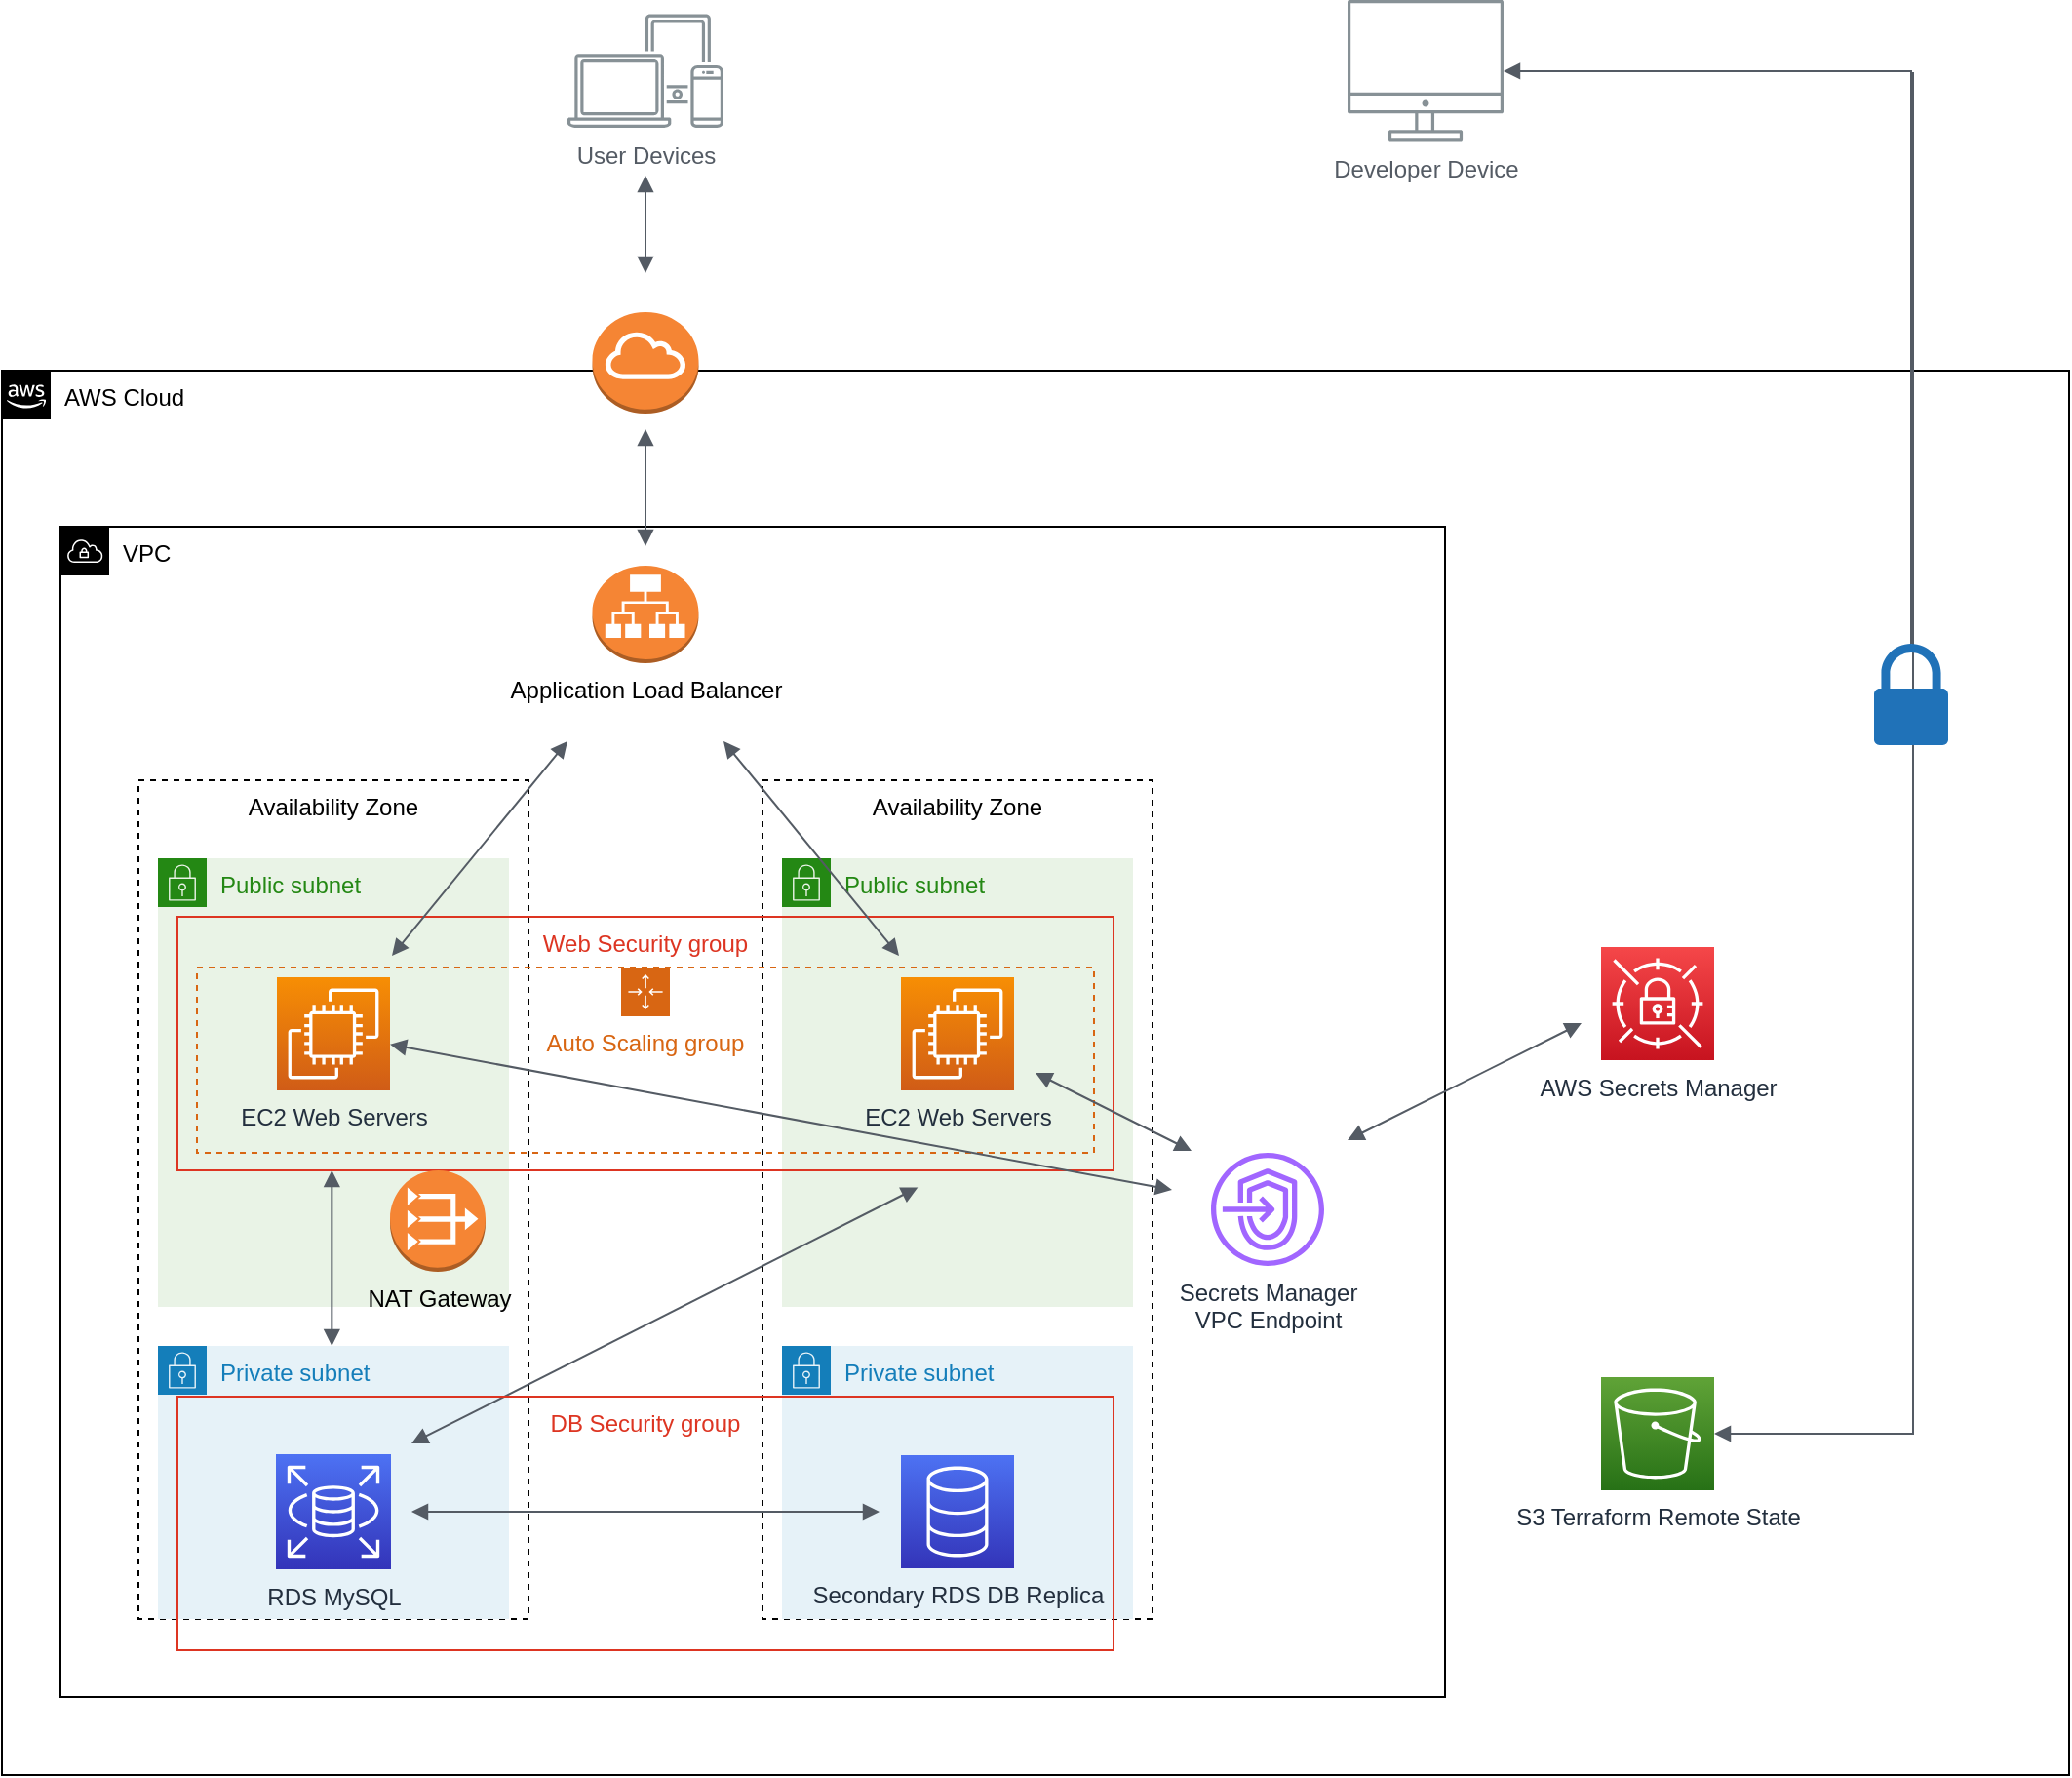 <mxfile version="15.5.7" type="device"><diagram id="Zh0LSAZfSyffYyh47Fjs" name="Page-1"><mxGraphModel dx="1577" dy="1968" grid="1" gridSize="10" guides="1" tooltips="1" connect="0" arrows="0" fold="1" page="1" pageScale="1" pageWidth="850" pageHeight="1100" background="none" math="0" shadow="0"><root><mxCell id="0"/><mxCell id="1" parent="0"/><mxCell id="pYEugkDKnQwb_IR4aepc-1" value="AWS Cloud" style="points=[[0,0],[0.25,0],[0.5,0],[0.75,0],[1,0],[1,0.25],[1,0.5],[1,0.75],[1,1],[0.75,1],[0.5,1],[0.25,1],[0,1],[0,0.75],[0,0.5],[0,0.25]];outlineConnect=0;html=1;whiteSpace=wrap;fontSize=12;fontStyle=0;shape=mxgraph.aws4.group;grIcon=mxgraph.aws4.group_aws_cloud_alt;verticalAlign=top;align=left;spacingLeft=30;dashed=0;" parent="1" vertex="1"><mxGeometry x="60" y="160" width="1060" height="720" as="geometry"/></mxCell><mxCell id="6AhZtAIR_tGNhUn-BXVs-1" value="VPC" style="points=[[0,0],[0.25,0],[0.5,0],[0.75,0],[1,0],[1,0.25],[1,0.5],[1,0.75],[1,1],[0.75,1],[0.5,1],[0.25,1],[0,1],[0,0.75],[0,0.5],[0,0.25]];outlineConnect=0;html=1;whiteSpace=wrap;fontSize=12;fontStyle=0;shape=mxgraph.aws4.group;grIcon=mxgraph.aws4.group_vpc;verticalAlign=top;align=left;spacingLeft=30;dashed=0;" parent="1" vertex="1"><mxGeometry x="90" y="240" width="710" height="600" as="geometry"/></mxCell><mxCell id="6AhZtAIR_tGNhUn-BXVs-2" value="Availability Zone" style="dashed=1;verticalAlign=top;fontStyle=0;" parent="1" vertex="1"><mxGeometry x="130" y="370" width="200" height="430" as="geometry"/></mxCell><mxCell id="6AhZtAIR_tGNhUn-BXVs-3" value="Availability Zone" style="dashed=1;verticalAlign=top;fontStyle=0;" parent="1" vertex="1"><mxGeometry x="450" y="370" width="200" height="430" as="geometry"/></mxCell><mxCell id="6AhZtAIR_tGNhUn-BXVs-4" value="Public subnet" style="points=[[0,0],[0.25,0],[0.5,0],[0.75,0],[1,0],[1,0.25],[1,0.5],[1,0.75],[1,1],[0.75,1],[0.5,1],[0.25,1],[0,1],[0,0.75],[0,0.5],[0,0.25]];outlineConnect=0;gradientColor=none;html=1;whiteSpace=wrap;fontSize=12;fontStyle=0;shape=mxgraph.aws4.group;grIcon=mxgraph.aws4.group_security_group;grStroke=0;strokeColor=#248814;fillColor=#E9F3E6;verticalAlign=top;align=left;spacingLeft=30;fontColor=#248814;dashed=0;" parent="1" vertex="1"><mxGeometry x="140" y="410" width="180" height="230" as="geometry"/></mxCell><mxCell id="6AhZtAIR_tGNhUn-BXVs-5" value="Public subnet" style="points=[[0,0],[0.25,0],[0.5,0],[0.75,0],[1,0],[1,0.25],[1,0.5],[1,0.75],[1,1],[0.75,1],[0.5,1],[0.25,1],[0,1],[0,0.75],[0,0.5],[0,0.25]];outlineConnect=0;gradientColor=none;html=1;whiteSpace=wrap;fontSize=12;fontStyle=0;shape=mxgraph.aws4.group;grIcon=mxgraph.aws4.group_security_group;grStroke=0;strokeColor=#248814;fillColor=#E9F3E6;verticalAlign=top;align=left;spacingLeft=30;fontColor=#248814;dashed=0;" parent="1" vertex="1"><mxGeometry x="460" y="410" width="180" height="230" as="geometry"/></mxCell><mxCell id="ofUnn1cIcTHnic_kG2vf-9" value="Web Security group" style="fillColor=none;strokeColor=#DD3522;verticalAlign=top;fontStyle=0;fontColor=#DD3522;" parent="1" vertex="1"><mxGeometry x="150" y="440" width="480" height="130" as="geometry"/></mxCell><mxCell id="6AhZtAIR_tGNhUn-BXVs-6" value="Private subnet" style="points=[[0,0],[0.25,0],[0.5,0],[0.75,0],[1,0],[1,0.25],[1,0.5],[1,0.75],[1,1],[0.75,1],[0.5,1],[0.25,1],[0,1],[0,0.75],[0,0.5],[0,0.25]];outlineConnect=0;gradientColor=none;html=1;whiteSpace=wrap;fontSize=12;fontStyle=0;shape=mxgraph.aws4.group;grIcon=mxgraph.aws4.group_security_group;grStroke=0;strokeColor=#147EBA;fillColor=#E6F2F8;verticalAlign=top;align=left;spacingLeft=30;fontColor=#147EBA;dashed=0;" parent="1" vertex="1"><mxGeometry x="140" y="660" width="180" height="140" as="geometry"/></mxCell><mxCell id="6AhZtAIR_tGNhUn-BXVs-10" value="Auto Scaling group" style="points=[[0,0],[0.25,0],[0.5,0],[0.75,0],[1,0],[1,0.25],[1,0.5],[1,0.75],[1,1],[0.75,1],[0.5,1],[0.25,1],[0,1],[0,0.75],[0,0.5],[0,0.25]];outlineConnect=0;gradientColor=none;html=1;whiteSpace=wrap;fontSize=12;fontStyle=0;shape=mxgraph.aws4.groupCenter;grIcon=mxgraph.aws4.group_auto_scaling_group;grStroke=1;strokeColor=#D86613;fillColor=none;verticalAlign=top;align=center;fontColor=#D86613;dashed=1;spacingTop=25;" parent="1" vertex="1"><mxGeometry x="160" y="466" width="460" height="95" as="geometry"/></mxCell><mxCell id="6AhZtAIR_tGNhUn-BXVs-7" value="Private subnet" style="points=[[0,0],[0.25,0],[0.5,0],[0.75,0],[1,0],[1,0.25],[1,0.5],[1,0.75],[1,1],[0.75,1],[0.5,1],[0.25,1],[0,1],[0,0.75],[0,0.5],[0,0.25]];outlineConnect=0;gradientColor=none;html=1;whiteSpace=wrap;fontSize=12;fontStyle=0;shape=mxgraph.aws4.group;grIcon=mxgraph.aws4.group_security_group;grStroke=0;strokeColor=#147EBA;fillColor=#E6F2F8;verticalAlign=top;align=left;spacingLeft=30;fontColor=#147EBA;dashed=0;" parent="1" vertex="1"><mxGeometry x="460" y="660" width="180" height="140" as="geometry"/></mxCell><mxCell id="6AhZtAIR_tGNhUn-BXVs-12" value="EC2 Web Servers" style="sketch=0;points=[[0,0,0],[0.25,0,0],[0.5,0,0],[0.75,0,0],[1,0,0],[0,1,0],[0.25,1,0],[0.5,1,0],[0.75,1,0],[1,1,0],[0,0.25,0],[0,0.5,0],[0,0.75,0],[1,0.25,0],[1,0.5,0],[1,0.75,0]];outlineConnect=0;fontColor=#232F3E;gradientColor=#F78E04;gradientDirection=north;fillColor=#D05C17;strokeColor=#ffffff;dashed=0;verticalLabelPosition=bottom;verticalAlign=top;align=center;html=1;fontSize=12;fontStyle=0;aspect=fixed;shape=mxgraph.aws4.resourceIcon;resIcon=mxgraph.aws4.ec2;" parent="1" vertex="1"><mxGeometry x="201" y="471" width="58" height="58" as="geometry"/></mxCell><mxCell id="6AhZtAIR_tGNhUn-BXVs-14" value="AWS Secrets Manager" style="sketch=0;points=[[0,0,0],[0.25,0,0],[0.5,0,0],[0.75,0,0],[1,0,0],[0,1,0],[0.25,1,0],[0.5,1,0],[0.75,1,0],[1,1,0],[0,0.25,0],[0,0.5,0],[0,0.75,0],[1,0.25,0],[1,0.5,0],[1,0.75,0]];outlineConnect=0;fontColor=#232F3E;gradientColor=#F54749;gradientDirection=north;fillColor=#C7131F;strokeColor=#ffffff;dashed=0;verticalLabelPosition=bottom;verticalAlign=top;align=center;html=1;fontSize=12;fontStyle=0;aspect=fixed;shape=mxgraph.aws4.resourceIcon;resIcon=mxgraph.aws4.secrets_manager;" parent="1" vertex="1"><mxGeometry x="880" y="455.5" width="58" height="58" as="geometry"/></mxCell><mxCell id="6AhZtAIR_tGNhUn-BXVs-32" value="" style="edgeStyle=orthogonalEdgeStyle;html=1;endArrow=block;elbow=vertical;startArrow=block;startFill=1;endFill=1;strokeColor=#545B64;rounded=0;" parent="1" edge="1"><mxGeometry width="100" relative="1" as="geometry"><mxPoint x="229.17" y="570" as="sourcePoint"/><mxPoint x="229.17" y="660" as="targetPoint"/></mxGeometry></mxCell><mxCell id="6AhZtAIR_tGNhUn-BXVs-37" value="" style="html=1;endArrow=block;elbow=vertical;startArrow=block;startFill=1;endFill=1;strokeColor=#545B64;rounded=0;entryX=0.791;entryY=1.067;entryDx=0;entryDy=0;entryPerimeter=0;" parent="1" edge="1" target="ofUnn1cIcTHnic_kG2vf-9"><mxGeometry width="100" relative="1" as="geometry"><mxPoint x="270" y="710" as="sourcePoint"/><mxPoint x="550" y="610" as="targetPoint"/></mxGeometry></mxCell><mxCell id="6AhZtAIR_tGNhUn-BXVs-38" value="Application Load Balancer" style="outlineConnect=0;dashed=0;verticalLabelPosition=bottom;verticalAlign=top;align=center;html=1;shape=mxgraph.aws3.application_load_balancer;fillColor=#F58534;gradientColor=none;" parent="1" vertex="1"><mxGeometry x="362.75" y="260" width="54.5" height="50" as="geometry"/></mxCell><mxCell id="6AhZtAIR_tGNhUn-BXVs-39" value="" style="html=1;endArrow=block;elbow=vertical;startArrow=block;startFill=1;endFill=1;strokeColor=#545B64;rounded=0;" parent="1" edge="1"><mxGeometry width="100" relative="1" as="geometry"><mxPoint x="260" y="460" as="sourcePoint"/><mxPoint x="350" y="350" as="targetPoint"/></mxGeometry></mxCell><mxCell id="6AhZtAIR_tGNhUn-BXVs-40" value="" style="html=1;endArrow=block;elbow=vertical;startArrow=block;startFill=1;endFill=1;strokeColor=#545B64;rounded=0;" parent="1" edge="1"><mxGeometry width="100" relative="1" as="geometry"><mxPoint x="520" y="460" as="sourcePoint"/><mxPoint x="430" y="350" as="targetPoint"/></mxGeometry></mxCell><mxCell id="6AhZtAIR_tGNhUn-BXVs-43" value="S3 Terraform Remote State" style="sketch=0;points=[[0,0,0],[0.25,0,0],[0.5,0,0],[0.75,0,0],[1,0,0],[0,1,0],[0.25,1,0],[0.5,1,0],[0.75,1,0],[1,1,0],[0,0.25,0],[0,0.5,0],[0,0.75,0],[1,0.25,0],[1,0.5,0],[1,0.75,0]];outlineConnect=0;fontColor=#232F3E;gradientColor=#60A337;gradientDirection=north;fillColor=#277116;strokeColor=#ffffff;dashed=0;verticalLabelPosition=bottom;verticalAlign=top;align=center;html=1;fontSize=12;fontStyle=0;aspect=fixed;shape=mxgraph.aws4.resourceIcon;resIcon=mxgraph.aws4.s3;" parent="1" vertex="1"><mxGeometry x="880" y="676" width="58" height="58" as="geometry"/></mxCell><mxCell id="6AhZtAIR_tGNhUn-BXVs-44" value="User Devices" style="sketch=0;outlineConnect=0;gradientColor=none;fontColor=#545B64;strokeColor=none;fillColor=#879196;dashed=0;verticalLabelPosition=bottom;verticalAlign=top;align=center;html=1;fontSize=12;fontStyle=0;aspect=fixed;shape=mxgraph.aws4.illustration_devices;pointerEvents=1" parent="1" vertex="1"><mxGeometry x="350" y="-22.8" width="80" height="58.4" as="geometry"/></mxCell><mxCell id="6AhZtAIR_tGNhUn-BXVs-45" value="Developer Device" style="sketch=0;outlineConnect=0;gradientColor=none;fontColor=#545B64;strokeColor=none;fillColor=#879196;dashed=0;verticalLabelPosition=bottom;verticalAlign=top;align=center;html=1;fontSize=12;fontStyle=0;aspect=fixed;shape=mxgraph.aws4.illustration_desktop;pointerEvents=1" parent="1" vertex="1"><mxGeometry x="750" y="-30" width="80" height="72.8" as="geometry"/></mxCell><mxCell id="ofUnn1cIcTHnic_kG2vf-2" value="&lt;div&gt;Secrets Manager&lt;/div&gt;&lt;div&gt;VPC Endpoint&lt;/div&gt;" style="sketch=0;outlineConnect=0;fontColor=#232F3E;gradientColor=none;fillColor=#A166FF;strokeColor=none;dashed=0;verticalLabelPosition=bottom;verticalAlign=top;align=center;html=1;fontSize=12;fontStyle=0;aspect=fixed;pointerEvents=1;shape=mxgraph.aws4.endpoints;" parent="1" vertex="1"><mxGeometry x="680" y="561" width="58" height="58" as="geometry"/></mxCell><mxCell id="ofUnn1cIcTHnic_kG2vf-3" value="" style="html=1;endArrow=block;elbow=vertical;startArrow=block;startFill=1;endFill=1;strokeColor=#545B64;rounded=0;" parent="1" edge="1"><mxGeometry width="100" relative="1" as="geometry"><mxPoint x="750" y="554.5" as="sourcePoint"/><mxPoint x="870" y="494.5" as="targetPoint"/></mxGeometry></mxCell><mxCell id="ofUnn1cIcTHnic_kG2vf-5" value="" style="html=1;endArrow=block;elbow=vertical;startArrow=block;startFill=1;endFill=1;strokeColor=#545B64;rounded=0;" parent="1" edge="1"><mxGeometry width="100" relative="1" as="geometry"><mxPoint x="590" y="520" as="sourcePoint"/><mxPoint x="670" y="560" as="targetPoint"/></mxGeometry></mxCell><mxCell id="ofUnn1cIcTHnic_kG2vf-6" value="" style="html=1;endArrow=block;elbow=vertical;startArrow=block;startFill=1;endFill=1;strokeColor=#545B64;rounded=0;" parent="1" source="6AhZtAIR_tGNhUn-BXVs-12" edge="1"><mxGeometry width="100" relative="1" as="geometry"><mxPoint x="560" y="560" as="sourcePoint"/><mxPoint x="660" y="580" as="targetPoint"/></mxGeometry></mxCell><mxCell id="6AhZtAIR_tGNhUn-BXVs-13" value="EC2 Web Servers" style="sketch=0;points=[[0,0,0],[0.25,0,0],[0.5,0,0],[0.75,0,0],[1,0,0],[0,1,0],[0.25,1,0],[0.5,1,0],[0.75,1,0],[1,1,0],[0,0.25,0],[0,0.5,0],[0,0.75,0],[1,0.25,0],[1,0.5,0],[1,0.75,0]];outlineConnect=0;fontColor=#232F3E;gradientColor=#F78E04;gradientDirection=north;fillColor=#D05C17;strokeColor=#ffffff;dashed=0;verticalLabelPosition=bottom;verticalAlign=top;align=center;html=1;fontSize=12;fontStyle=0;aspect=fixed;shape=mxgraph.aws4.resourceIcon;resIcon=mxgraph.aws4.ec2;" parent="1" vertex="1"><mxGeometry x="521" y="471" width="58" height="58" as="geometry"/></mxCell><mxCell id="kHgfNvFQ3iE5sprPPi8H-1" value="NAT Gateway" style="outlineConnect=0;dashed=0;verticalLabelPosition=bottom;verticalAlign=top;align=center;html=1;shape=mxgraph.aws3.vpc_nat_gateway;fillColor=#F58534;gradientColor=none;" vertex="1" parent="1"><mxGeometry x="259" y="570" width="49" height="52" as="geometry"/></mxCell><mxCell id="ofUnn1cIcTHnic_kG2vf-8" value="DB Security group" style="fillColor=none;strokeColor=#DD3522;verticalAlign=top;fontStyle=0;fontColor=#DD3522;" parent="1" vertex="1"><mxGeometry x="150" y="686" width="480" height="130" as="geometry"/></mxCell><mxCell id="kHgfNvFQ3iE5sprPPi8H-2" value="" style="outlineConnect=0;dashed=0;verticalLabelPosition=bottom;verticalAlign=top;align=center;html=1;shape=mxgraph.aws3.internet_gateway;fillColor=#F58534;gradientColor=none;" vertex="1" parent="1"><mxGeometry x="362.75" y="130" width="54.5" height="52" as="geometry"/></mxCell><mxCell id="kHgfNvFQ3iE5sprPPi8H-4" value="" style="edgeStyle=orthogonalEdgeStyle;html=1;endArrow=block;elbow=vertical;startArrow=block;startFill=1;endFill=1;strokeColor=#545B64;rounded=0;" edge="1" parent="1"><mxGeometry width="100" relative="1" as="geometry"><mxPoint x="390" y="250" as="sourcePoint"/><mxPoint x="390" y="190" as="targetPoint"/></mxGeometry></mxCell><mxCell id="kHgfNvFQ3iE5sprPPi8H-5" value="" style="edgeStyle=orthogonalEdgeStyle;html=1;endArrow=block;elbow=vertical;startArrow=block;startFill=1;endFill=1;strokeColor=#545B64;rounded=0;" edge="1" parent="1"><mxGeometry width="100" relative="1" as="geometry"><mxPoint x="390" y="110" as="sourcePoint"/><mxPoint x="390" y="60" as="targetPoint"/></mxGeometry></mxCell><mxCell id="kHgfNvFQ3iE5sprPPi8H-9" value="" style="edgeStyle=orthogonalEdgeStyle;html=1;endArrow=block;elbow=vertical;startArrow=none;startFill=1;endFill=1;strokeColor=#545B64;rounded=0;" edge="1" parent="1" source="kHgfNvFQ3iE5sprPPi8H-10" target="6AhZtAIR_tGNhUn-BXVs-43"><mxGeometry width="100" relative="1" as="geometry"><mxPoint x="550" y="340" as="sourcePoint"/><mxPoint x="650" y="340" as="targetPoint"/><Array as="points"><mxPoint x="1040" y="7"/><mxPoint x="1040" y="705"/></Array></mxGeometry></mxCell><mxCell id="kHgfNvFQ3iE5sprPPi8H-10" value="" style="sketch=0;pointerEvents=1;shadow=0;dashed=0;html=1;strokeColor=none;labelPosition=center;verticalLabelPosition=bottom;verticalAlign=top;outlineConnect=0;align=center;shape=mxgraph.office.security.lock_protected;fillColor=#2072B8;connectable=0;allowArrows=0;" vertex="1" parent="1"><mxGeometry x="1020" y="300" width="38" height="52" as="geometry"/></mxCell><mxCell id="kHgfNvFQ3iE5sprPPi8H-11" value="" style="edgeStyle=orthogonalEdgeStyle;html=1;endArrow=none;elbow=vertical;startArrow=block;startFill=1;endFill=1;strokeColor=#545B64;rounded=0;" edge="1" parent="1" source="6AhZtAIR_tGNhUn-BXVs-45" target="kHgfNvFQ3iE5sprPPi8H-10"><mxGeometry width="100" relative="1" as="geometry"><mxPoint x="830" y="6.5" as="sourcePoint"/><mxPoint x="938" y="705" as="targetPoint"/><Array as="points"/></mxGeometry></mxCell><mxCell id="6AhZtAIR_tGNhUn-BXVs-29" value="RDS MySQL" style="sketch=0;points=[[0,0,0],[0.25,0,0],[0.5,0,0],[0.75,0,0],[1,0,0],[0,1,0],[0.25,1,0],[0.5,1,0],[0.75,1,0],[1,1,0],[0,0.25,0],[0,0.5,0],[0,0.75,0],[1,0.25,0],[1,0.5,0],[1,0.75,0]];outlineConnect=0;fontColor=#232F3E;gradientColor=#4D72F3;gradientDirection=north;fillColor=#3334B9;strokeColor=#ffffff;dashed=0;verticalLabelPosition=bottom;verticalAlign=top;align=center;html=1;fontSize=12;fontStyle=0;aspect=fixed;shape=mxgraph.aws4.resourceIcon;resIcon=mxgraph.aws4.rds;" parent="1" vertex="1"><mxGeometry x="200.5" y="715.5" width="59" height="59" as="geometry"/></mxCell><mxCell id="6AhZtAIR_tGNhUn-BXVs-30" value="Secondary RDS DB Replica" style="sketch=0;points=[[0,0,0],[0.25,0,0],[0.5,0,0],[0.75,0,0],[1,0,0],[0,1,0],[0.25,1,0],[0.5,1,0],[0.75,1,0],[1,1,0],[0,0.25,0],[0,0.5,0],[0,0.75,0],[1,0.25,0],[1,0.5,0],[1,0.75,0]];outlineConnect=0;fontColor=#232F3E;gradientColor=#4D72F3;gradientDirection=north;fillColor=#3334B9;strokeColor=#ffffff;dashed=0;verticalLabelPosition=bottom;verticalAlign=top;align=center;html=1;fontSize=12;fontStyle=0;aspect=fixed;shape=mxgraph.aws4.resourceIcon;resIcon=mxgraph.aws4.database;" parent="1" vertex="1"><mxGeometry x="521" y="716" width="58" height="58" as="geometry"/></mxCell><mxCell id="kHgfNvFQ3iE5sprPPi8H-13" value="" style="edgeStyle=orthogonalEdgeStyle;html=1;endArrow=block;elbow=vertical;startArrow=block;startFill=1;endFill=1;strokeColor=#545B64;rounded=0;" edge="1" parent="1"><mxGeometry width="100" relative="1" as="geometry"><mxPoint x="270" y="745" as="sourcePoint"/><mxPoint x="510" y="745" as="targetPoint"/></mxGeometry></mxCell></root></mxGraphModel></diagram></mxfile>